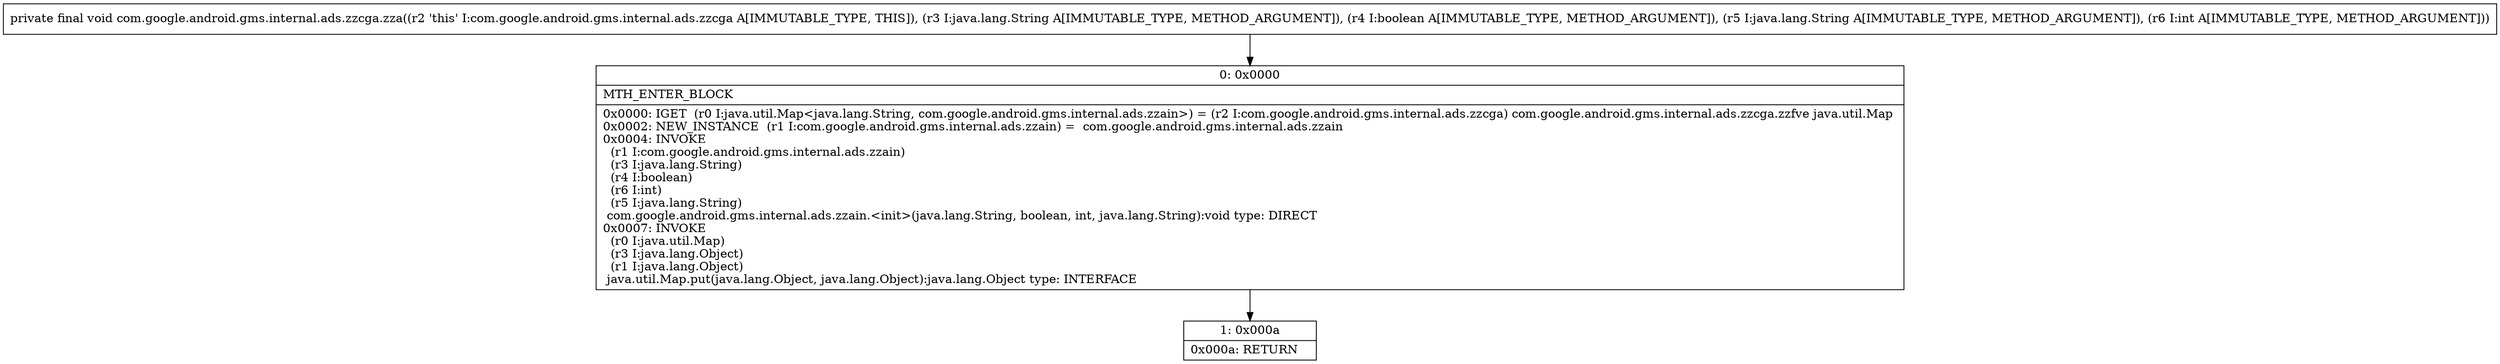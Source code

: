digraph "CFG forcom.google.android.gms.internal.ads.zzcga.zza(Ljava\/lang\/String;ZLjava\/lang\/String;I)V" {
Node_0 [shape=record,label="{0\:\ 0x0000|MTH_ENTER_BLOCK\l|0x0000: IGET  (r0 I:java.util.Map\<java.lang.String, com.google.android.gms.internal.ads.zzain\>) = (r2 I:com.google.android.gms.internal.ads.zzcga) com.google.android.gms.internal.ads.zzcga.zzfve java.util.Map \l0x0002: NEW_INSTANCE  (r1 I:com.google.android.gms.internal.ads.zzain) =  com.google.android.gms.internal.ads.zzain \l0x0004: INVOKE  \l  (r1 I:com.google.android.gms.internal.ads.zzain)\l  (r3 I:java.lang.String)\l  (r4 I:boolean)\l  (r6 I:int)\l  (r5 I:java.lang.String)\l com.google.android.gms.internal.ads.zzain.\<init\>(java.lang.String, boolean, int, java.lang.String):void type: DIRECT \l0x0007: INVOKE  \l  (r0 I:java.util.Map)\l  (r3 I:java.lang.Object)\l  (r1 I:java.lang.Object)\l java.util.Map.put(java.lang.Object, java.lang.Object):java.lang.Object type: INTERFACE \l}"];
Node_1 [shape=record,label="{1\:\ 0x000a|0x000a: RETURN   \l}"];
MethodNode[shape=record,label="{private final void com.google.android.gms.internal.ads.zzcga.zza((r2 'this' I:com.google.android.gms.internal.ads.zzcga A[IMMUTABLE_TYPE, THIS]), (r3 I:java.lang.String A[IMMUTABLE_TYPE, METHOD_ARGUMENT]), (r4 I:boolean A[IMMUTABLE_TYPE, METHOD_ARGUMENT]), (r5 I:java.lang.String A[IMMUTABLE_TYPE, METHOD_ARGUMENT]), (r6 I:int A[IMMUTABLE_TYPE, METHOD_ARGUMENT])) }"];
MethodNode -> Node_0;
Node_0 -> Node_1;
}

